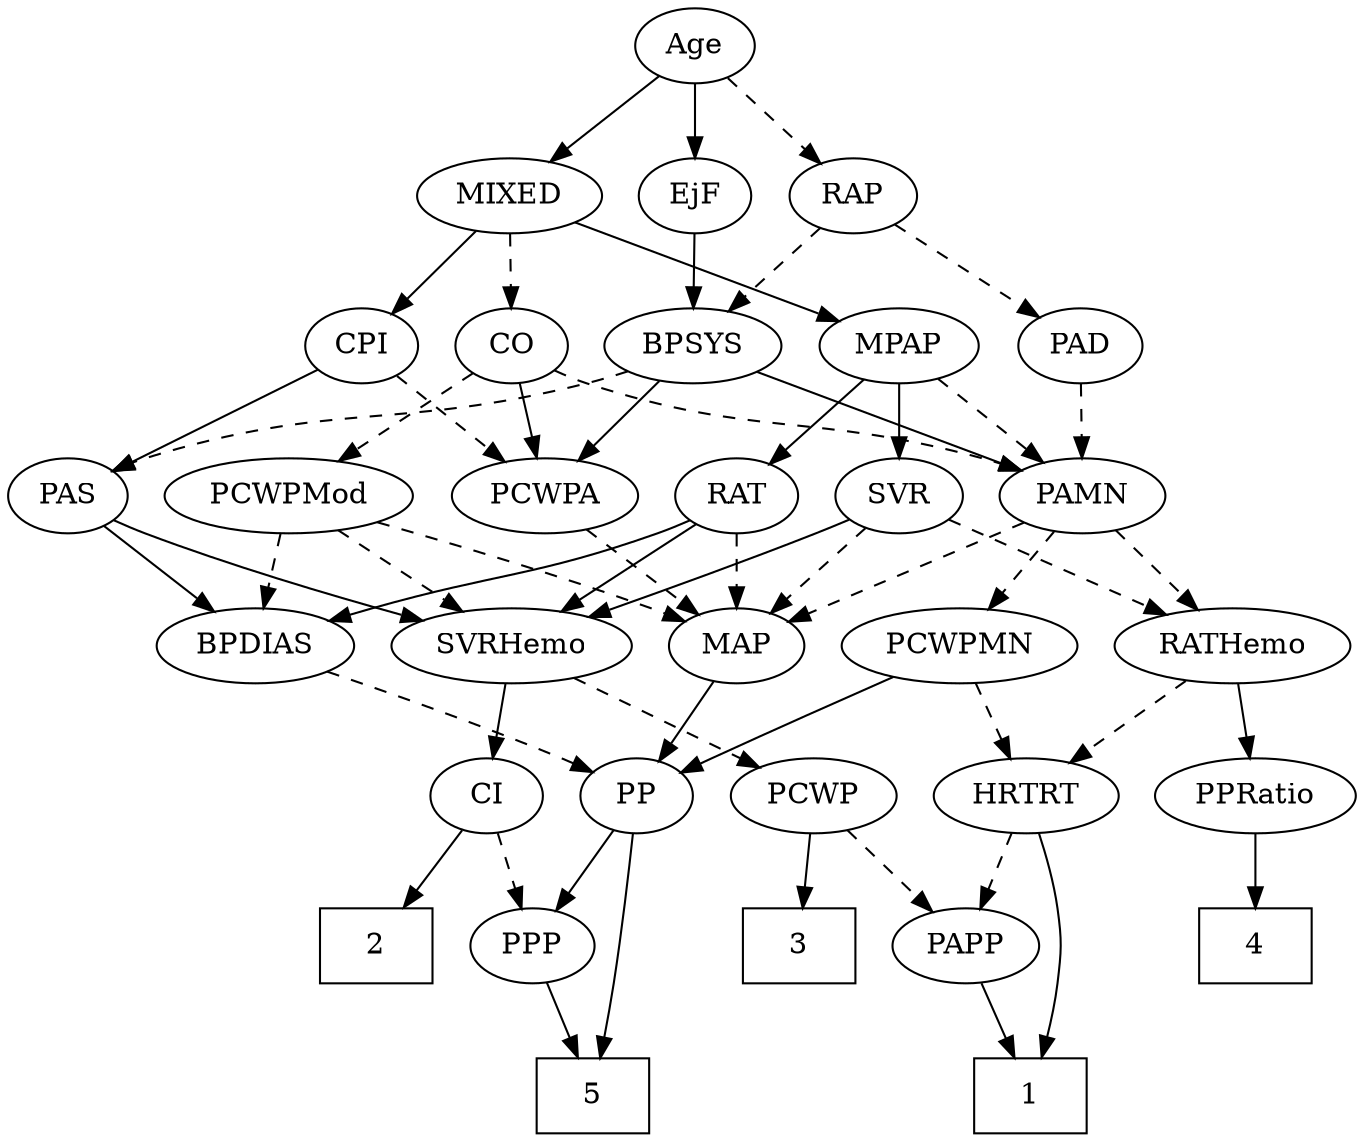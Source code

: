 strict digraph {
	graph [bb="0,0,591.65,540"];
	node [label="\N"];
	1	[height=0.5,
		pos="461,18",
		shape=box,
		width=0.75];
	2	[height=0.5,
		pos="161,90",
		shape=box,
		width=0.75];
	3	[height=0.5,
		pos="354,90",
		shape=box,
		width=0.75];
	4	[height=0.5,
		pos="552,90",
		shape=box,
		width=0.75];
	5	[height=0.5,
		pos="261,18",
		shape=box,
		width=0.75];
	Age	[height=0.5,
		pos="306,522",
		width=0.75];
	EjF	[height=0.5,
		pos="306,450",
		width=0.75];
	Age -> EjF	[pos="e,306,468.1 306,503.7 306,495.98 306,486.71 306,478.11",
		style=solid];
	RAP	[height=0.5,
		pos="379,450",
		width=0.77632];
	Age -> RAP	[pos="e,364,465.38 320.77,506.83 331.09,496.94 345.06,483.55 356.73,472.36",
		style=dashed];
	MIXED	[height=0.5,
		pos="221,450",
		width=1.1193];
	Age -> MIXED	[pos="e,239.4,466.16 289.61,507.5 277.59,497.61 261.03,483.96 247.19,472.56",
		style=solid];
	BPSYS	[height=0.5,
		pos="305,378",
		width=1.0471];
	EjF -> BPSYS	[pos="e,305.24,396.1 305.75,431.7 305.64,423.98 305.51,414.71 305.39,406.11",
		style=solid];
	RAP -> BPSYS	[pos="e,321.34,394.46 363.67,434.5 353.62,425 340.29,412.38 328.87,401.58",
		style=dashed];
	PAD	[height=0.5,
		pos="478,378",
		width=0.79437];
	RAP -> PAD	[pos="e,459.62,391.99 397.16,436.16 412.27,425.47 434.01,410.1 451.14,397.99",
		style=dashed];
	MPAP	[height=0.5,
		pos="396,378",
		width=0.97491];
	MIXED -> MPAP	[pos="e,369.07,389.77 249.9,437.44 279.9,425.44 326.91,406.64 359.47,393.61",
		style=solid];
	CO	[height=0.5,
		pos="222,378",
		width=0.75];
	MIXED -> CO	[pos="e,221.76,396.1 221.25,431.7 221.36,423.98 221.49,414.71 221.61,406.11",
		style=dashed];
	CPI	[height=0.5,
		pos="150,378",
		width=0.75];
	MIXED -> CPI	[pos="e,164.6,393.39 204.89,433.12 195.14,423.51 182.59,411.13 171.94,400.63",
		style=solid];
	PAMN	[height=0.5,
		pos="478,306",
		width=1.011];
	MPAP -> PAMN	[pos="e,460.63,321.82 413.39,362.15 424.81,352.41 439.92,339.5 452.67,328.63",
		style=dashed];
	RAT	[height=0.5,
		pos="323,306",
		width=0.75827];
	MPAP -> RAT	[pos="e,337.81,321.21 380.16,361.81 369.94,352.01 356.49,339.12 345.21,328.3",
		style=solid];
	SVR	[height=0.5,
		pos="396,306",
		width=0.77632];
	MPAP -> SVR	[pos="e,396,324.1 396,359.7 396,351.98 396,342.71 396,334.11",
		style=solid];
	PAS	[height=0.5,
		pos="27,306",
		width=0.75];
	BPSYS -> PAS	[pos="e,47.568,317.83 276.91,365.99 270.74,363.81 264.2,361.68 258,360 172.94,336.93 146.88,351.04 63,324 61.076,323.38 59.121,322.68 \
57.169,321.92",
		style=dashed];
	BPSYS -> PAMN	[pos="e,450.84,317.99 332.8,365.75 362.23,353.85 408.82,334.99 441.26,321.86",
		style=solid];
	PCWPA	[height=0.5,
		pos="236,306",
		width=1.1555];
	BPSYS -> PCWPA	[pos="e,251.75,322.98 289.69,361.46 280.61,352.26 268.94,340.42 258.8,330.13",
		style=solid];
	PAD -> PAMN	[pos="e,478,324.1 478,359.7 478,351.98 478,342.71 478,334.11",
		style=dashed];
	CO -> PAMN	[pos="e,450.63,318.13 242.59,366.25 247.55,363.95 252.89,361.71 258,360 333.32,334.87 356.73,346.1 433,324 435.62,323.24 438.3,322.4 440.98,\
321.51",
		style=dashed];
	PCWPMod	[height=0.5,
		pos="124,306",
		width=1.4443];
	CO -> PCWPMod	[pos="e,145.62,322.45 204.03,364.16 190,354.14 170.22,340.02 153.84,328.31",
		style=dashed];
	CO -> PCWPA	[pos="e,232.54,324.28 225.39,360.05 226.93,352.35 228.79,343.03 230.53,334.36",
		style=solid];
	SVRHemo	[height=0.5,
		pos="224,234",
		width=1.3902];
	PAS -> SVRHemo	[pos="e,186.44,245.93 48.129,294.49 52.966,292.24 58.121,289.95 63,288 100.65,272.98 144.4,258.78 176.78,248.86",
		style=solid];
	BPDIAS	[height=0.5,
		pos="114,234",
		width=1.1735];
	PAS -> BPDIAS	[pos="e,95.162,250.16 43.774,291.5 56.075,281.61 73.03,267.96 87.198,256.56",
		style=solid];
	RATHemo	[height=0.5,
		pos="539,234",
		width=1.3721];
	PAMN -> RATHemo	[pos="e,524.79,251.31 491.84,289.12 499.61,280.2 509.45,268.91 518.14,258.94",
		style=dashed];
	PCWPMN	[height=0.5,
		pos="422,234",
		width=1.3902];
	PAMN -> PCWPMN	[pos="e,435.44,251.8 465.29,289.12 458.33,280.42 449.56,269.45 441.73,259.66",
		style=dashed];
	MAP	[height=0.5,
		pos="323,234",
		width=0.84854];
	PAMN -> MAP	[pos="e,346.49,245.61 452.06,293.28 425.58,281.32 384.4,262.73 355.7,249.77",
		style=dashed];
	PPRatio	[height=0.5,
		pos="552,162",
		width=1.1013];
	RATHemo -> PPRatio	[pos="e,548.82,180.1 542.21,215.7 543.65,207.98 545.37,198.71 546.96,190.11",
		style=solid];
	HRTRT	[height=0.5,
		pos="455,162",
		width=1.1013];
	RATHemo -> HRTRT	[pos="e,473.12,178.1 519.94,217.12 508.42,207.52 493.59,195.16 481.01,184.67",
		style=dashed];
	CPI -> PAS	[pos="e,47.027,318.4 129.96,365.6 109.86,354.16 78.694,336.42 55.914,323.46",
		style=solid];
	CPI -> PCWPA	[pos="e,217.38,322.16 166.58,363.5 178.74,353.61 195.5,339.96 209.51,328.56",
		style=dashed];
	RAT -> SVRHemo	[pos="e,245.84,250.45 304.84,292.16 290.68,282.14 270.69,268.02 254.14,256.31",
		style=solid];
	RAT -> BPDIAS	[pos="e,146.05,245.87 301.92,294.38 297.08,292.13 291.91,289.87 287,288 234.17,267.87 218.94,268.94 165,252 161.93,251.04 158.76,250.02 \
155.57,248.99",
		style=solid];
	RAT -> MAP	[pos="e,323,252.1 323,287.7 323,279.98 323,270.71 323,262.11",
		style=dashed];
	SVR -> RATHemo	[pos="e,510.66,248.87 417.72,294.37 439.94,283.49 474.91,266.37 501.6,253.31",
		style=dashed];
	SVR -> SVRHemo	[pos="e,257.5,247.55 374.18,294.73 369.21,292.46 363.94,290.1 359,288 328.46,275 293.58,261.34 266.93,251.14",
		style=solid];
	SVR -> MAP	[pos="e,338.36,249.73 380.87,290.5 370.76,280.8 357.27,267.86 345.86,256.92",
		style=dashed];
	PCWPMod -> SVRHemo	[pos="e,202.21,250.25 146.19,289.46 160.14,279.7 178.33,266.97 193.61,256.28",
		style=dashed];
	PCWPMod -> BPDIAS	[pos="e,116.44,252.1 121.53,287.7 120.43,279.98 119.1,270.71 117.87,262.11",
		style=dashed];
	PCWPMod -> MAP	[pos="e,299.01,245.56 161.56,293.41 193.97,283.2 241.91,267.55 283,252 285.2,251.17 287.46,250.28 289.74,249.37",
		style=dashed];
	PCWPA -> MAP	[pos="e,305.64,248.97 254.88,289.81 267.38,279.75 283.92,266.44 297.57,255.46",
		style=dashed];
	PP	[height=0.5,
		pos="282,162",
		width=0.75];
	PCWPMN -> PP	[pos="e,303.1,173.55 394.01,219 370.34,207.17 336.5,190.25 312.22,178.11",
		style=solid];
	PCWPMN -> HRTRT	[pos="e,447.09,179.79 429.99,216.05 433.8,207.97 438.44,198.12 442.69,189.11",
		style=dashed];
	PCWP	[height=0.5,
		pos="362,162",
		width=0.97491];
	SVRHemo -> PCWP	[pos="e,337.8,175.27 251.93,218.83 274.08,207.6 305.11,191.86 328.58,179.95",
		style=dashed];
	CI	[height=0.5,
		pos="210,162",
		width=0.75];
	SVRHemo -> CI	[pos="e,213.42,180.1 220.54,215.7 219,207.98 217.14,198.71 215.42,190.11",
		style=solid];
	BPDIAS -> PP	[pos="e,260.78,173.28 144.36,221.4 171.25,210.99 211.48,195.06 246,180 247.81,179.21 249.66,178.39 251.52,177.55",
		style=dashed];
	MAP -> PP	[pos="e,291.46,179.15 313.49,216.76 308.47,208.19 302.2,197.49 296.58,187.9",
		style=solid];
	PP -> 5	[pos="e,263.61,36.183 279.53,143.93 276.93,126.02 272.72,97.022 269,72 267.75,63.586 266.37,54.424 265.12,46.12",
		style=solid];
	PPP	[height=0.5,
		pos="233,90",
		width=0.75];
	PP -> PPP	[pos="e,243.84,106.49 271.13,145.46 264.84,136.49 256.81,125.02 249.74,114.92",
		style=solid];
	PPP -> 5	[pos="e,254.02,36.447 239.64,72.411 242.82,64.454 246.71,54.722 250.3,45.756",
		style=solid];
	PPRatio -> 4	[pos="e,552,108.1 552,143.7 552,135.98 552,126.71 552,118.11",
		style=solid];
	PCWP -> 3	[pos="e,355.95,108.1 360.02,143.7 359.14,135.98 358.08,126.71 357.1,118.11",
		style=solid];
	PAPP	[height=0.5,
		pos="431,90",
		width=0.88464];
	PCWP -> PAPP	[pos="e,416.2,106.01 377.31,145.46 386.64,136 398.72,123.75 409.05,113.27",
		style=dashed];
	CI -> 2	[pos="e,173.22,108.46 199.13,145.46 193.25,137.08 185.85,126.5 179.13,116.91",
		style=solid];
	CI -> PPP	[pos="e,227.48,107.79 215.57,144.05 218.2,136.06 221.39,126.33 224.33,117.4",
		style=dashed];
	PAPP -> 1	[pos="e,453.52,36.447 438.11,72.411 441.52,64.454 445.69,54.722 449.53,45.756",
		style=solid];
	HRTRT -> 1	[pos="e,465.94,36.107 461.89,144.14 465.7,133.88 470.06,120.41 472,108 475.23,87.364 472.05,63.915 468.3,46.268",
		style=solid];
	HRTRT -> PAPP	[pos="e,436.76,107.79 449.19,144.05 446.45,136.06 443.11,126.33 440.05,117.4",
		style=dashed];
}
